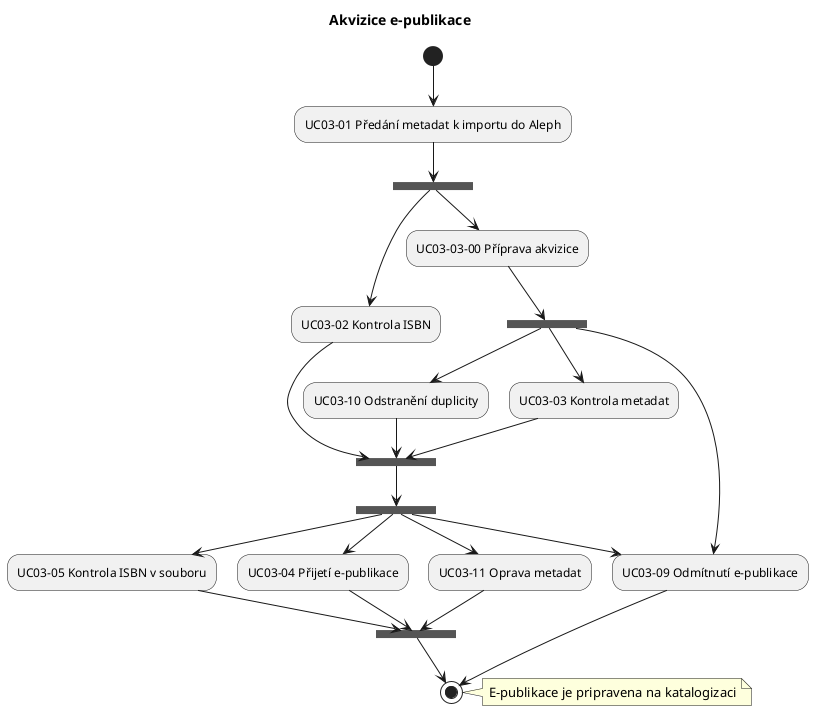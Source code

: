 @startuml
title Akvizice e-publikace

(*) --> "UC03-01 Předání metadat k importu do Aleph"
"UC03-01 Předání metadat k importu do Aleph" --> === CHECK ===
=== CHECK === --> "UC03-02 Kontrola ISBN"
=== CHECK === --> "UC03-03-00 Příprava akvizice"
=== CHECK_A === --> "UC03-03 Kontrola metadat"
=== CHECK_A === --> "UC03-10 Odstranění duplicity"
=== CHECK_A === --> "UC03-09 Odmítnutí e-publikace"
"UC03-02 Kontrola ISBN" --> === CHECK_E ===
"UC03-03-00 Příprava akvizice" --> === CHECK_A ===
"UC03-03 Kontrola metadat" --> === CHECK_E ===
"UC03-10 Odstranění duplicity" --> === CHECK_E ===
=== CHECK_E === --> === ACCEPT ===
=== ACCEPT === --> "UC03-05 Kontrola ISBN v souboru"
=== ACCEPT === --> "UC03-04 Přijetí e-publikace"
=== ACCEPT === --> "UC03-09 Odmítnutí e-publikace"
=== ACCEPT === --> "UC03-11 Oprava metadat"
"UC03-04 Přijetí e-publikace" --> === ACCEPT_E ===
"UC03-05 Kontrola ISBN v souboru" --> === ACCEPT_E ===
"UC03-11 Oprava metadat" --> === ACCEPT_E ===
=== ACCEPT_E === --> (*)
"UC03-09 Odmítnutí e-publikace" --> (*)
note right
     E-publikace je pripravena na katalogizaci
end note
@enduml
